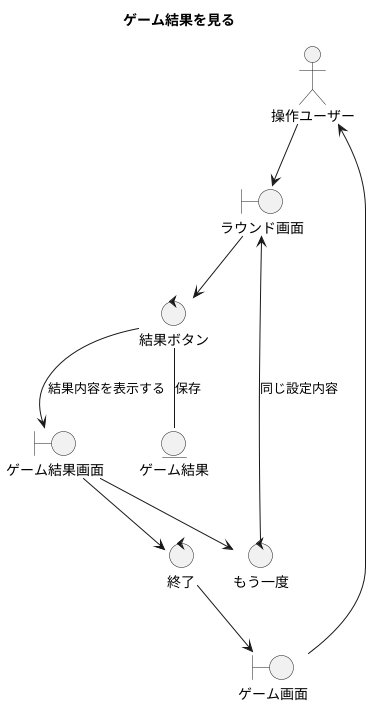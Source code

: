 @startuml
title ゲーム結果を見る

actor 操作ユーザー
boundary ラウンド画面
boundary ゲーム画面
boundary ゲーム結果画面
control 結果ボタン
control 終了
control もう一度
entity ゲーム結果

操作ユーザー --> ラウンド画面
ラウンド画面 --> 結果ボタン
結果ボタン -- ゲーム結果: 保存
結果ボタン --> ゲーム結果画面: 結果内容を表示する
ゲーム結果画面 --> 終了
終了 --> ゲーム画面
ゲーム結果画面 --> もう一度
もう一度 --> ラウンド画面: 同じ設定内容
ゲーム画面 --> 操作ユーザー

@enduml
